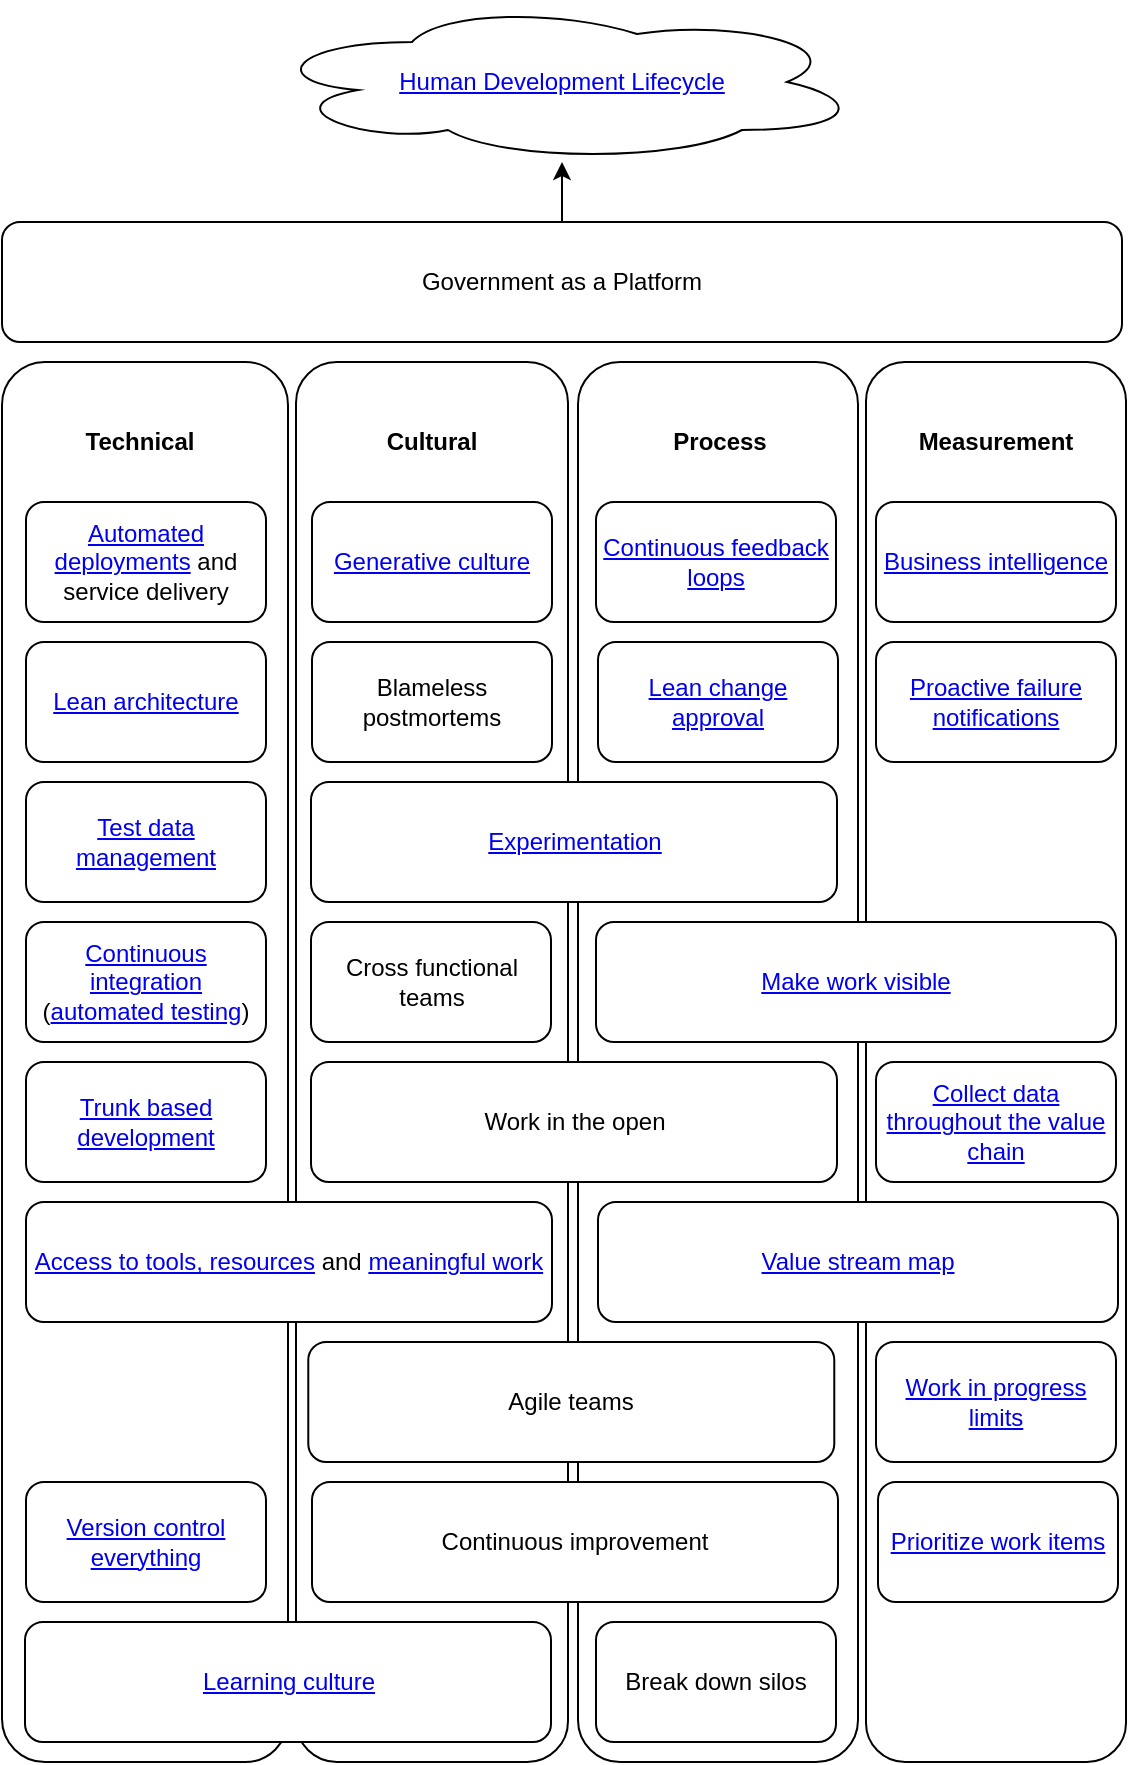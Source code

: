 <?xml version="1.0" encoding="UTF-8"?>
<mxfile version="12.6.8">
  <diagram id="-bk_C6BWtBluzct1Dt5Y" name="Page-1">
    <mxGraphModel dx="971" dy="532" grid="1" gridSize="10" guides="1" tooltips="1" connect="1" arrows="1" fold="1" page="1" pageScale="1" pageWidth="850" pageHeight="1100" math="0" shadow="0">
      <root>
        <mxCell id="0"/>
        <mxCell id="1" parent="0"/>
        <mxCell id="78hapkpqb7R9faJW3Deu-1" value="" style="rounded=1;whiteSpace=wrap;html=1;fontStyle=1" parent="1" vertex="1">
          <mxGeometry x="287" y="250" width="136" height="700" as="geometry"/>
        </mxCell>
        <mxCell id="78hapkpqb7R9faJW3Deu-2" value="" style="rounded=1;whiteSpace=wrap;html=1;fontStyle=1" parent="1" vertex="1">
          <mxGeometry x="140" y="250" width="143" height="700" as="geometry"/>
        </mxCell>
        <mxCell id="78hapkpqb7R9faJW3Deu-3" value="" style="rounded=1;whiteSpace=wrap;html=1;fontStyle=1" parent="1" vertex="1">
          <mxGeometry x="428" y="250" width="140" height="700" as="geometry"/>
        </mxCell>
        <mxCell id="78hapkpqb7R9faJW3Deu-4" value="" style="rounded=1;whiteSpace=wrap;html=1;fontStyle=1" parent="1" vertex="1">
          <mxGeometry x="572" y="250" width="130" height="700" as="geometry"/>
        </mxCell>
        <mxCell id="78hapkpqb7R9faJW3Deu-6" value="&lt;a href=&quot;https://cloud.google.com/solutions/devops/devops-tech-teams-empowered-to-choose-tools&quot;&gt;Access to tools, resources&lt;/a&gt; and &lt;a href=&quot;https://cloud.google.com/solutions/devops/devops-culture-job-satisfaction&quot;&gt;meaningful work&lt;/a&gt;" style="rounded=1;whiteSpace=wrap;html=1;" parent="1" vertex="1">
          <mxGeometry x="152" y="670" width="263" height="60" as="geometry"/>
        </mxCell>
        <mxCell id="78hapkpqb7R9faJW3Deu-7" value="Work in the open" style="rounded=1;whiteSpace=wrap;html=1;" parent="1" vertex="1">
          <mxGeometry x="294.5" y="600" width="263" height="60" as="geometry"/>
        </mxCell>
        <mxCell id="78hapkpqb7R9faJW3Deu-8" value="Agile teams" style="rounded=1;whiteSpace=wrap;html=1;" parent="1" vertex="1">
          <mxGeometry x="293.14" y="740" width="263" height="60" as="geometry"/>
        </mxCell>
        <mxCell id="78hapkpqb7R9faJW3Deu-9" value="&lt;a href=&quot;https://cloud.google.com/solutions/devops/devops-process-team-experimentation&quot;&gt;Experimentation&lt;/a&gt;" style="rounded=1;whiteSpace=wrap;html=1;" parent="1" vertex="1">
          <mxGeometry x="294.5" y="460" width="263" height="60" as="geometry"/>
        </mxCell>
        <mxCell id="78hapkpqb7R9faJW3Deu-10" value="&lt;a href=&quot;https://cloud.google.com/solutions/devops/devops-measurement-monitoring-systems&quot;&gt;Business intelligence&lt;/a&gt;" style="rounded=1;whiteSpace=wrap;html=1;" parent="1" vertex="1">
          <mxGeometry x="577" y="320" width="120" height="60" as="geometry"/>
        </mxCell>
        <mxCell id="78hapkpqb7R9faJW3Deu-11" value="&lt;a href=&quot;https://cloud.google.com/solutions/devops/devops-measurement-proactive-failure-notification&quot;&gt;Proactive failure notifications&lt;/a&gt;" style="rounded=1;whiteSpace=wrap;html=1;" parent="1" vertex="1">
          <mxGeometry x="577" y="390" width="120" height="60" as="geometry"/>
        </mxCell>
        <mxCell id="78hapkpqb7R9faJW3Deu-12" value="&lt;a href=&quot;https://cloud.google.com/solutions/devops/devops-measurement-wip-limits&quot;&gt;Work in progress limits&lt;/a&gt;" style="rounded=1;whiteSpace=wrap;html=1;" parent="1" vertex="1">
          <mxGeometry x="577" y="740" width="120" height="60" as="geometry"/>
        </mxCell>
        <mxCell id="78hapkpqb7R9faJW3Deu-13" value="Continuous improvement" style="rounded=1;whiteSpace=wrap;html=1;" parent="1" vertex="1">
          <mxGeometry x="295" y="810" width="263" height="60" as="geometry"/>
        </mxCell>
        <mxCell id="78hapkpqb7R9faJW3Deu-14" value="&lt;a href=&quot;https://cloud.google.com/solutions/devops/devops-tech-deployment-automation&quot;&gt;Automated deployments&lt;/a&gt; and service delivery" style="rounded=1;whiteSpace=wrap;html=1;" parent="1" vertex="1">
          <mxGeometry x="152" y="320" width="120" height="60" as="geometry"/>
        </mxCell>
        <mxCell id="78hapkpqb7R9faJW3Deu-15" value="&lt;a href=&quot;https://cloud.google.com/solutions/devops/devops-tech-continuous-integration&quot;&gt;Continuous integration&lt;/a&gt; (&lt;a href=&quot;https://cloud.google.com/solutions/devops/devops-tech-test-automation&quot;&gt;automated testing&lt;/a&gt;)" style="rounded=1;whiteSpace=wrap;html=1;" parent="1" vertex="1">
          <mxGeometry x="152" y="530" width="120" height="60" as="geometry"/>
        </mxCell>
        <mxCell id="78hapkpqb7R9faJW3Deu-16" value="&lt;a href=&quot;https://cloud.google.com/solutions/devops/devops-tech-test-data-management&quot;&gt;Test data management&lt;/a&gt;" style="rounded=1;whiteSpace=wrap;html=1;" parent="1" vertex="1">
          <mxGeometry x="152" y="460" width="120" height="60" as="geometry"/>
        </mxCell>
        <mxCell id="78hapkpqb7R9faJW3Deu-17" value="&lt;a href=&quot;https://cloud.google.com/solutions/devops/devops-tech-trunk-based-development&quot;&gt;Trunk based development&lt;/a&gt;" style="rounded=1;whiteSpace=wrap;html=1;" parent="1" vertex="1">
          <mxGeometry x="152" y="600" width="120" height="60" as="geometry"/>
        </mxCell>
        <mxCell id="78hapkpqb7R9faJW3Deu-18" value="&lt;a href=&quot;https://cloud.google.com/solutions/devops/devops-tech-version-control&quot;&gt;Version control everything&lt;/a&gt;" style="rounded=1;whiteSpace=wrap;html=1;" parent="1" vertex="1">
          <mxGeometry x="152" y="810" width="120" height="60" as="geometry"/>
        </mxCell>
        <mxCell id="78hapkpqb7R9faJW3Deu-19" value="Cross functional teams" style="rounded=1;whiteSpace=wrap;html=1;" parent="1" vertex="1">
          <mxGeometry x="294.5" y="530" width="120" height="60" as="geometry"/>
        </mxCell>
        <mxCell id="78hapkpqb7R9faJW3Deu-20" value="Break down silos" style="rounded=1;whiteSpace=wrap;html=1;" parent="1" vertex="1">
          <mxGeometry x="437" y="880" width="120" height="60" as="geometry"/>
        </mxCell>
        <mxCell id="78hapkpqb7R9faJW3Deu-21" value="&lt;a href=&quot;https://cloud.google.com/solutions/devops/devops-process-customer-feedback&quot;&gt;Continuous feedback loops&lt;/a&gt;" style="rounded=1;whiteSpace=wrap;html=1;" parent="1" vertex="1">
          <mxGeometry x="437" y="320" width="120" height="60" as="geometry"/>
        </mxCell>
        <mxCell id="78hapkpqb7R9faJW3Deu-22" value="&lt;a href=&quot;https://cloud.google.com/solutions/devops/devops-process-work-visibility-in-value-stream&quot;&gt;Value stream map&lt;/a&gt;" style="rounded=1;whiteSpace=wrap;html=1;" parent="1" vertex="1">
          <mxGeometry x="438" y="670" width="260" height="60" as="geometry"/>
        </mxCell>
        <mxCell id="78hapkpqb7R9faJW3Deu-23" value="&lt;a href=&quot;https://cloud.google.com/solutions/devops/devops-measurement-visual-management&quot;&gt;Make work visible&lt;/a&gt;" style="rounded=1;whiteSpace=wrap;html=1;" parent="1" vertex="1">
          <mxGeometry x="437" y="530" width="260" height="60" as="geometry"/>
        </mxCell>
        <mxCell id="78hapkpqb7R9faJW3Deu-24" value="&lt;a href=&quot;https://cloud.google.com/solutions/devops/devops-tech-architecture&quot;&gt;Lean architecture&lt;/a&gt;" style="rounded=1;whiteSpace=wrap;html=1;" parent="1" vertex="1">
          <mxGeometry x="152" y="390" width="120" height="60" as="geometry"/>
        </mxCell>
        <mxCell id="78hapkpqb7R9faJW3Deu-25" value="&lt;a href=&quot;https://cloud.google.com/solutions/devops/devops-culture-westrum-organizational-culture&quot;&gt;Generative culture&lt;/a&gt;" style="rounded=1;whiteSpace=wrap;html=1;" parent="1" vertex="1">
          <mxGeometry x="295" y="320" width="120" height="60" as="geometry"/>
        </mxCell>
        <mxCell id="78hapkpqb7R9faJW3Deu-26" value="&lt;a href=&quot;https://cloud.google.com/solutions/devops/devops-process-streamlining-change-approval&quot;&gt;Lean change approval&lt;/a&gt;" style="rounded=1;whiteSpace=wrap;html=1;" parent="1" vertex="1">
          <mxGeometry x="438" y="390" width="120" height="60" as="geometry"/>
        </mxCell>
        <mxCell id="78hapkpqb7R9faJW3Deu-27" value="Blameless postmortems" style="rounded=1;whiteSpace=wrap;html=1;" parent="1" vertex="1">
          <mxGeometry x="295" y="390" width="120" height="60" as="geometry"/>
        </mxCell>
        <mxCell id="78hapkpqb7R9faJW3Deu-28" value="&lt;a href=&quot;https://cloud.google.com/solutions/devops/devops-measurement-monitoring-systems&quot;&gt;Collect data throughout the value chain&lt;/a&gt;" style="rounded=1;whiteSpace=wrap;html=1;" parent="1" vertex="1">
          <mxGeometry x="577" y="600" width="120" height="60" as="geometry"/>
        </mxCell>
        <mxCell id="78hapkpqb7R9faJW3Deu-29" value="&lt;a href=&quot;https://cloud.google.com/solutions/devops/devops-process-working-in-small-batches&quot;&gt;Prioritize work items&lt;/a&gt;" style="rounded=1;whiteSpace=wrap;html=1;" parent="1" vertex="1">
          <mxGeometry x="578" y="810" width="120" height="60" as="geometry"/>
        </mxCell>
        <mxCell id="78hapkpqb7R9faJW3Deu-30" value="&lt;b&gt;Technical&lt;/b&gt;" style="text;html=1;strokeColor=none;fillColor=none;align=center;verticalAlign=middle;whiteSpace=wrap;rounded=0;" parent="1" vertex="1">
          <mxGeometry x="164" y="280" width="90" height="20" as="geometry"/>
        </mxCell>
        <mxCell id="78hapkpqb7R9faJW3Deu-31" value="&lt;b&gt;Cultural&lt;/b&gt;" style="text;html=1;strokeColor=none;fillColor=none;align=center;verticalAlign=middle;whiteSpace=wrap;rounded=0;" parent="1" vertex="1">
          <mxGeometry x="335" y="280" width="40" height="20" as="geometry"/>
        </mxCell>
        <mxCell id="78hapkpqb7R9faJW3Deu-32" value="&lt;div&gt;&lt;b&gt;Process&lt;/b&gt;&lt;/div&gt;" style="text;html=1;strokeColor=none;fillColor=none;align=center;verticalAlign=middle;whiteSpace=wrap;rounded=0;" parent="1" vertex="1">
          <mxGeometry x="479" y="280" width="40" height="20" as="geometry"/>
        </mxCell>
        <mxCell id="78hapkpqb7R9faJW3Deu-33" value="&lt;b&gt;Measurement&lt;/b&gt;" style="text;html=1;strokeColor=none;fillColor=none;align=center;verticalAlign=middle;whiteSpace=wrap;rounded=0;" parent="1" vertex="1">
          <mxGeometry x="617" y="280" width="40" height="20" as="geometry"/>
        </mxCell>
        <mxCell id="J1eTKJzRUmr2SgCcCviv-1" value="&lt;a href=&quot;https://cloud.google.com/solutions/devops/devops-culture-learning-culture&quot;&gt;Learning culture&lt;/a&gt;" style="rounded=1;whiteSpace=wrap;html=1;" parent="1" vertex="1">
          <mxGeometry x="151.5" y="880" width="263" height="60" as="geometry"/>
        </mxCell>
        <mxCell id="LaExLXw8jD6kd_SvOe6S-5" value="" style="edgeStyle=orthogonalEdgeStyle;rounded=0;orthogonalLoop=1;jettySize=auto;html=1;" parent="1" source="LaExLXw8jD6kd_SvOe6S-3" target="LaExLXw8jD6kd_SvOe6S-4" edge="1">
          <mxGeometry relative="1" as="geometry"/>
        </mxCell>
        <mxCell id="LaExLXw8jD6kd_SvOe6S-3" value="Government as a Platform" style="rounded=1;whiteSpace=wrap;html=1;" parent="1" vertex="1">
          <mxGeometry x="140" y="180" width="560" height="60" as="geometry"/>
        </mxCell>
        <UserObject label="&lt;a href=&quot;https://sara-sabr.github.io/ITStrategy/human-development-life-cycle.html&quot;&gt;Human Development Lifecycle&lt;/a&gt;" id="LaExLXw8jD6kd_SvOe6S-4">
          <mxCell style="ellipse;shape=cloud;whiteSpace=wrap;html=1;" parent="1" vertex="1">
            <mxGeometry x="270" y="70" width="300" height="80" as="geometry"/>
          </mxCell>
        </UserObject>
      </root>
    </mxGraphModel>
  </diagram>
</mxfile>
